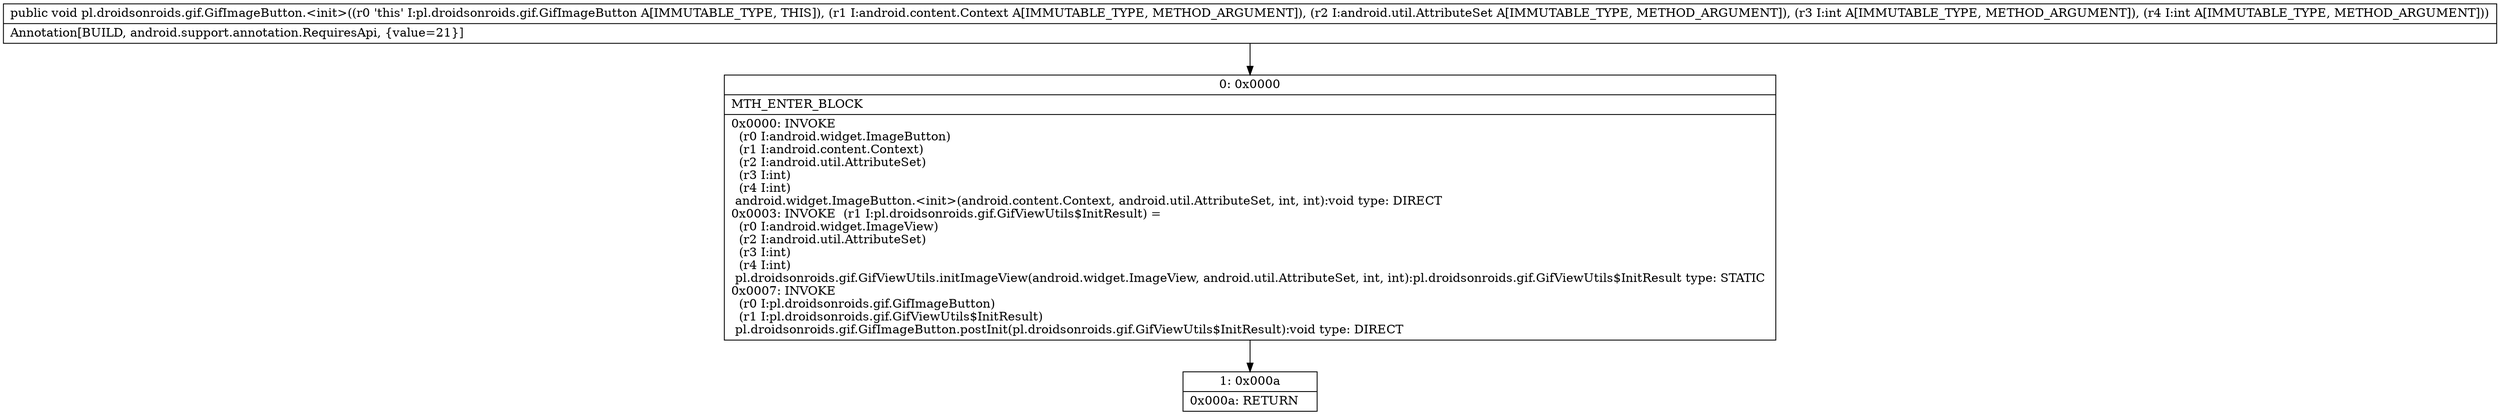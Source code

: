 digraph "CFG forpl.droidsonroids.gif.GifImageButton.\<init\>(Landroid\/content\/Context;Landroid\/util\/AttributeSet;II)V" {
Node_0 [shape=record,label="{0\:\ 0x0000|MTH_ENTER_BLOCK\l|0x0000: INVOKE  \l  (r0 I:android.widget.ImageButton)\l  (r1 I:android.content.Context)\l  (r2 I:android.util.AttributeSet)\l  (r3 I:int)\l  (r4 I:int)\l android.widget.ImageButton.\<init\>(android.content.Context, android.util.AttributeSet, int, int):void type: DIRECT \l0x0003: INVOKE  (r1 I:pl.droidsonroids.gif.GifViewUtils$InitResult) = \l  (r0 I:android.widget.ImageView)\l  (r2 I:android.util.AttributeSet)\l  (r3 I:int)\l  (r4 I:int)\l pl.droidsonroids.gif.GifViewUtils.initImageView(android.widget.ImageView, android.util.AttributeSet, int, int):pl.droidsonroids.gif.GifViewUtils$InitResult type: STATIC \l0x0007: INVOKE  \l  (r0 I:pl.droidsonroids.gif.GifImageButton)\l  (r1 I:pl.droidsonroids.gif.GifViewUtils$InitResult)\l pl.droidsonroids.gif.GifImageButton.postInit(pl.droidsonroids.gif.GifViewUtils$InitResult):void type: DIRECT \l}"];
Node_1 [shape=record,label="{1\:\ 0x000a|0x000a: RETURN   \l}"];
MethodNode[shape=record,label="{public void pl.droidsonroids.gif.GifImageButton.\<init\>((r0 'this' I:pl.droidsonroids.gif.GifImageButton A[IMMUTABLE_TYPE, THIS]), (r1 I:android.content.Context A[IMMUTABLE_TYPE, METHOD_ARGUMENT]), (r2 I:android.util.AttributeSet A[IMMUTABLE_TYPE, METHOD_ARGUMENT]), (r3 I:int A[IMMUTABLE_TYPE, METHOD_ARGUMENT]), (r4 I:int A[IMMUTABLE_TYPE, METHOD_ARGUMENT]))  | Annotation[BUILD, android.support.annotation.RequiresApi, \{value=21\}]\l}"];
MethodNode -> Node_0;
Node_0 -> Node_1;
}

